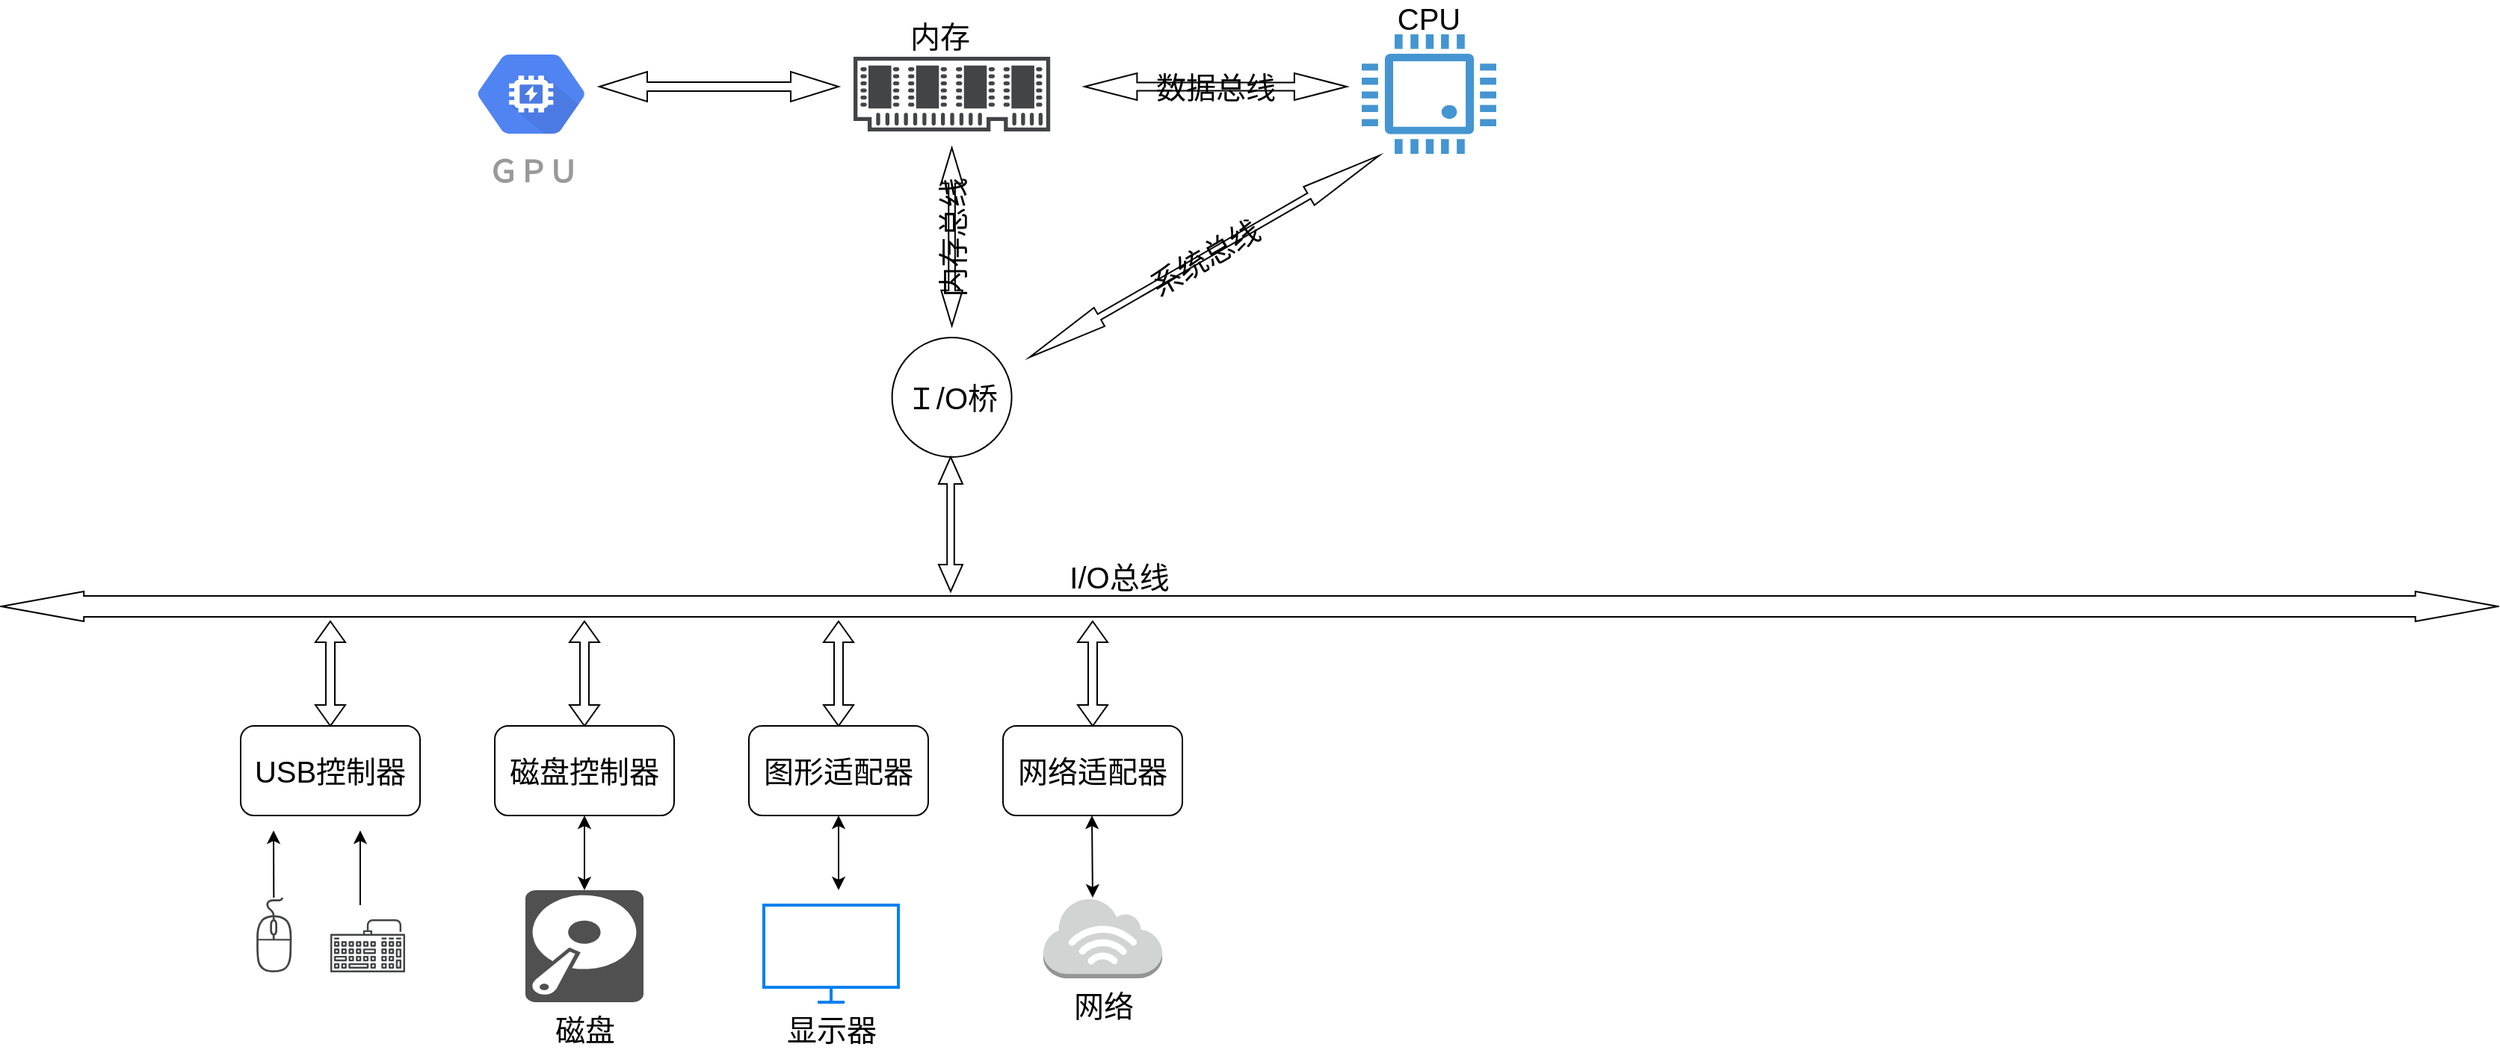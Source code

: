 <mxfile version="13.6.0" type="github">
  <diagram id="V6NNLClsR3c-oarDAFeP" name="第 1 页">
    <mxGraphModel dx="1908" dy="1790" grid="1" gridSize="10" guides="1" tooltips="1" connect="1" arrows="1" fold="1" page="1" pageScale="1" pageWidth="827" pageHeight="1169" math="0" shadow="0">
      <root>
        <mxCell id="0" />
        <mxCell id="1" parent="0" />
        <mxCell id="_4d6rBHp9_qb33C90rfb-1" value="" style="pointerEvents=1;shadow=0;dashed=0;html=1;strokeColor=none;fillColor=#4495D1;labelPosition=center;verticalLabelPosition=bottom;verticalAlign=top;align=center;outlineConnect=0;shape=mxgraph.veeam.cpu;" vertex="1" parent="1">
          <mxGeometry x="790" y="7" width="90" height="80" as="geometry" />
        </mxCell>
        <mxCell id="_4d6rBHp9_qb33C90rfb-3" value="" style="pointerEvents=1;shadow=0;dashed=0;html=1;strokeColor=none;fillColor=#434445;aspect=fixed;labelPosition=center;verticalLabelPosition=bottom;verticalAlign=top;align=center;outlineConnect=0;shape=mxgraph.vvd.memory;" vertex="1" parent="1">
          <mxGeometry x="450" y="22" width="131.58" height="50" as="geometry" />
        </mxCell>
        <mxCell id="_4d6rBHp9_qb33C90rfb-4" value="" style="shape=doubleArrow;whiteSpace=wrap;html=1;arrowWidth=0.7;arrowSize=0.033;" vertex="1" parent="1">
          <mxGeometry x="-120" y="380" width="1670" height="20" as="geometry" />
        </mxCell>
        <mxCell id="_4d6rBHp9_qb33C90rfb-5" value="I/O总线" style="text;html=1;strokeColor=none;fillColor=none;align=center;verticalAlign=middle;whiteSpace=wrap;rounded=0;fontSize=20;" vertex="1" parent="1">
          <mxGeometry x="580" y="360" width="96" height="20" as="geometry" />
        </mxCell>
        <mxCell id="_4d6rBHp9_qb33C90rfb-8" value="&lt;font style=&quot;font-size: 20px&quot;&gt;ＧＰＵ&lt;/font&gt;" style="html=1;fillColor=#5184F3;strokeColor=none;verticalAlign=top;labelPosition=center;verticalLabelPosition=bottom;align=center;spacingTop=-6;fontSize=11;fontStyle=1;fontColor=#999999;shape=mxgraph.gcp2.hexIcon;prIcon=gpu" vertex="1" parent="1">
          <mxGeometry x="180" y="8" width="109" height="78" as="geometry" />
        </mxCell>
        <mxCell id="_4d6rBHp9_qb33C90rfb-11" value="" style="shape=doubleArrow;whiteSpace=wrap;html=1;fontSize=20;" vertex="1" parent="1">
          <mxGeometry x="280" y="32" width="160" height="20" as="geometry" />
        </mxCell>
        <mxCell id="_4d6rBHp9_qb33C90rfb-12" value="内存" style="text;html=1;strokeColor=none;fillColor=none;align=center;verticalAlign=middle;whiteSpace=wrap;rounded=0;fontSize=20;" vertex="1" parent="1">
          <mxGeometry x="474" y="2" width="68" height="12" as="geometry" />
        </mxCell>
        <mxCell id="_4d6rBHp9_qb33C90rfb-26" value="Ｉ/O桥" style="ellipse;whiteSpace=wrap;html=1;aspect=fixed;fontSize=20;" vertex="1" parent="1">
          <mxGeometry x="475.79" y="210" width="80" height="80" as="geometry" />
        </mxCell>
        <mxCell id="_4d6rBHp9_qb33C90rfb-29" value="" style="shape=doubleArrow;direction=south;whiteSpace=wrap;html=1;fontSize=20;" vertex="1" parent="1">
          <mxGeometry x="507" y="290" width="16" height="90" as="geometry" />
        </mxCell>
        <mxCell id="_4d6rBHp9_qb33C90rfb-31" value="系统总线" style="shape=doubleArrow;whiteSpace=wrap;html=1;fontSize=20;rotation=-30;" vertex="1" parent="1">
          <mxGeometry x="549.61" y="148.55" width="270" height="14.34" as="geometry" />
        </mxCell>
        <mxCell id="_4d6rBHp9_qb33C90rfb-33" value="CPU" style="text;html=1;strokeColor=none;fillColor=none;align=center;verticalAlign=middle;whiteSpace=wrap;rounded=0;fontSize=20;" vertex="1" parent="1">
          <mxGeometry x="801" y="-10" width="68" height="12" as="geometry" />
        </mxCell>
        <mxCell id="_4d6rBHp9_qb33C90rfb-43" value="" style="group" vertex="1" connectable="0" parent="1">
          <mxGeometry x="550" y="400" width="120" height="239" as="geometry" />
        </mxCell>
        <mxCell id="_4d6rBHp9_qb33C90rfb-36" value="网络适配器" style="rounded=1;whiteSpace=wrap;html=1;fontSize=20;" vertex="1" parent="_4d6rBHp9_qb33C90rfb-43">
          <mxGeometry y="70" width="120" height="60" as="geometry" />
        </mxCell>
        <mxCell id="_4d6rBHp9_qb33C90rfb-37" value="" style="shape=doubleArrow;direction=south;whiteSpace=wrap;html=1;fontSize=20;" vertex="1" parent="_4d6rBHp9_qb33C90rfb-43">
          <mxGeometry x="50" width="20" height="70" as="geometry" />
        </mxCell>
        <mxCell id="_4d6rBHp9_qb33C90rfb-40" value="网络" style="outlineConnect=0;dashed=0;verticalLabelPosition=bottom;verticalAlign=top;align=center;html=1;shape=mxgraph.aws3.internet_3;fillColor=#D2D3D3;gradientColor=none;fontSize=20;" vertex="1" parent="_4d6rBHp9_qb33C90rfb-43">
          <mxGeometry x="27" y="185" width="79.5" height="54" as="geometry" />
        </mxCell>
        <mxCell id="_4d6rBHp9_qb33C90rfb-42" value="" style="endArrow=classic;startArrow=classic;html=1;fontSize=20;entryX=0.5;entryY=1;entryDx=0;entryDy=0;" edge="1" parent="_4d6rBHp9_qb33C90rfb-43">
          <mxGeometry width="50" height="50" relative="1" as="geometry">
            <mxPoint x="60" y="185" as="sourcePoint" />
            <mxPoint x="59.5" y="130" as="targetPoint" />
          </mxGeometry>
        </mxCell>
        <mxCell id="_4d6rBHp9_qb33C90rfb-44" value="" style="group" vertex="1" connectable="0" parent="1">
          <mxGeometry x="210" y="400" width="120" height="255" as="geometry" />
        </mxCell>
        <mxCell id="_4d6rBHp9_qb33C90rfb-13" value="磁盘控制器" style="rounded=1;whiteSpace=wrap;html=1;fontSize=20;" vertex="1" parent="_4d6rBHp9_qb33C90rfb-44">
          <mxGeometry y="70" width="120" height="60" as="geometry" />
        </mxCell>
        <mxCell id="_4d6rBHp9_qb33C90rfb-14" value="" style="shape=doubleArrow;direction=south;whiteSpace=wrap;html=1;fontSize=20;" vertex="1" parent="_4d6rBHp9_qb33C90rfb-44">
          <mxGeometry x="50" width="20" height="70" as="geometry" />
        </mxCell>
        <mxCell id="_4d6rBHp9_qb33C90rfb-34" value="磁盘" style="pointerEvents=1;shadow=0;dashed=0;html=1;strokeColor=none;fillColor=#505050;labelPosition=center;verticalLabelPosition=bottom;verticalAlign=top;outlineConnect=0;align=center;shape=mxgraph.office.devices.hard_disk;fontSize=20;" vertex="1" parent="_4d6rBHp9_qb33C90rfb-44">
          <mxGeometry x="20.5" y="180" width="79" height="75" as="geometry" />
        </mxCell>
        <mxCell id="_4d6rBHp9_qb33C90rfb-41" value="" style="endArrow=classic;startArrow=classic;html=1;fontSize=20;entryX=0.5;entryY=1;entryDx=0;entryDy=0;" edge="1" parent="_4d6rBHp9_qb33C90rfb-44" source="_4d6rBHp9_qb33C90rfb-34" target="_4d6rBHp9_qb33C90rfb-13">
          <mxGeometry width="50" height="50" relative="1" as="geometry">
            <mxPoint x="40" y="180" as="sourcePoint" />
            <mxPoint x="90" y="130" as="targetPoint" />
          </mxGeometry>
        </mxCell>
        <mxCell id="_4d6rBHp9_qb33C90rfb-45" value="" style="group" vertex="1" connectable="0" parent="1">
          <mxGeometry x="40" y="400" width="120" height="255" as="geometry" />
        </mxCell>
        <mxCell id="_4d6rBHp9_qb33C90rfb-46" value="USB控制器" style="rounded=1;whiteSpace=wrap;html=1;fontSize=20;" vertex="1" parent="_4d6rBHp9_qb33C90rfb-45">
          <mxGeometry y="70" width="120" height="60" as="geometry" />
        </mxCell>
        <mxCell id="_4d6rBHp9_qb33C90rfb-47" value="" style="shape=doubleArrow;direction=south;whiteSpace=wrap;html=1;fontSize=20;" vertex="1" parent="_4d6rBHp9_qb33C90rfb-45">
          <mxGeometry x="50" width="20" height="70" as="geometry" />
        </mxCell>
        <mxCell id="_4d6rBHp9_qb33C90rfb-51" value="" style="pointerEvents=1;shadow=0;dashed=0;html=1;strokeColor=none;fillColor=#434445;aspect=fixed;labelPosition=center;verticalLabelPosition=bottom;verticalAlign=top;align=center;outlineConnect=0;shape=mxgraph.vvd.keyboard;fontSize=20;" vertex="1" parent="_4d6rBHp9_qb33C90rfb-45">
          <mxGeometry x="60" y="199.5" width="50" height="35.5" as="geometry" />
        </mxCell>
        <mxCell id="_4d6rBHp9_qb33C90rfb-50" value="" style="pointerEvents=1;shadow=0;dashed=0;html=1;strokeColor=none;fillColor=#434445;aspect=fixed;labelPosition=center;verticalLabelPosition=bottom;verticalAlign=top;align=center;outlineConnect=0;shape=mxgraph.vvd.mouse;fontSize=20;" vertex="1" parent="_4d6rBHp9_qb33C90rfb-45">
          <mxGeometry x="10" y="185" width="24.5" height="50" as="geometry" />
        </mxCell>
        <mxCell id="_4d6rBHp9_qb33C90rfb-98" value="" style="endArrow=classic;html=1;fontSize=20;" edge="1" parent="_4d6rBHp9_qb33C90rfb-45">
          <mxGeometry width="50" height="50" relative="1" as="geometry">
            <mxPoint x="80" y="190" as="sourcePoint" />
            <mxPoint x="80" y="140" as="targetPoint" />
            <Array as="points">
              <mxPoint x="80" y="182" />
            </Array>
          </mxGeometry>
        </mxCell>
        <mxCell id="_4d6rBHp9_qb33C90rfb-97" value="" style="endArrow=classic;html=1;fontSize=20;" edge="1" parent="1" source="_4d6rBHp9_qb33C90rfb-50">
          <mxGeometry width="50" height="50" relative="1" as="geometry">
            <mxPoint x="50" y="610" as="sourcePoint" />
            <mxPoint x="62" y="540" as="targetPoint" />
          </mxGeometry>
        </mxCell>
        <mxCell id="_4d6rBHp9_qb33C90rfb-103" value="" style="group" vertex="1" connectable="0" parent="1">
          <mxGeometry x="380" y="400" width="120" height="270" as="geometry" />
        </mxCell>
        <mxCell id="_4d6rBHp9_qb33C90rfb-104" value="图形适配器" style="rounded=1;whiteSpace=wrap;html=1;fontSize=20;" vertex="1" parent="_4d6rBHp9_qb33C90rfb-103">
          <mxGeometry y="70" width="120" height="60" as="geometry" />
        </mxCell>
        <mxCell id="_4d6rBHp9_qb33C90rfb-105" value="" style="shape=doubleArrow;direction=south;whiteSpace=wrap;html=1;fontSize=20;" vertex="1" parent="_4d6rBHp9_qb33C90rfb-103">
          <mxGeometry x="50" width="20" height="70" as="geometry" />
        </mxCell>
        <mxCell id="_4d6rBHp9_qb33C90rfb-107" value="" style="endArrow=classic;startArrow=classic;html=1;fontSize=20;entryX=0.5;entryY=1;entryDx=0;entryDy=0;" edge="1" parent="_4d6rBHp9_qb33C90rfb-103" target="_4d6rBHp9_qb33C90rfb-104">
          <mxGeometry width="50" height="50" relative="1" as="geometry">
            <mxPoint x="60" y="180" as="sourcePoint" />
            <mxPoint x="90" y="130" as="targetPoint" />
          </mxGeometry>
        </mxCell>
        <mxCell id="_4d6rBHp9_qb33C90rfb-109" value="显示器" style="html=1;verticalLabelPosition=bottom;align=center;labelBackgroundColor=#ffffff;verticalAlign=top;strokeWidth=2;strokeColor=#0080F0;shadow=0;dashed=0;shape=mxgraph.ios7.icons.monitor;fontSize=20;" vertex="1" parent="_4d6rBHp9_qb33C90rfb-103">
          <mxGeometry x="10" y="190" width="90" height="65" as="geometry" />
        </mxCell>
        <mxCell id="_4d6rBHp9_qb33C90rfb-110" value="内存总线" style="shape=doubleArrow;whiteSpace=wrap;html=1;fontSize=20;rotation=-90;" vertex="1" parent="1">
          <mxGeometry x="456.19" y="135.39" width="119.21" height="14.34" as="geometry" />
        </mxCell>
        <mxCell id="_4d6rBHp9_qb33C90rfb-118" value="数据总线" style="shape=doubleArrow;whiteSpace=wrap;html=1;fontSize=20;" vertex="1" parent="1">
          <mxGeometry x="604.61" y="33" width="175.39" height="18" as="geometry" />
        </mxCell>
      </root>
    </mxGraphModel>
  </diagram>
</mxfile>
